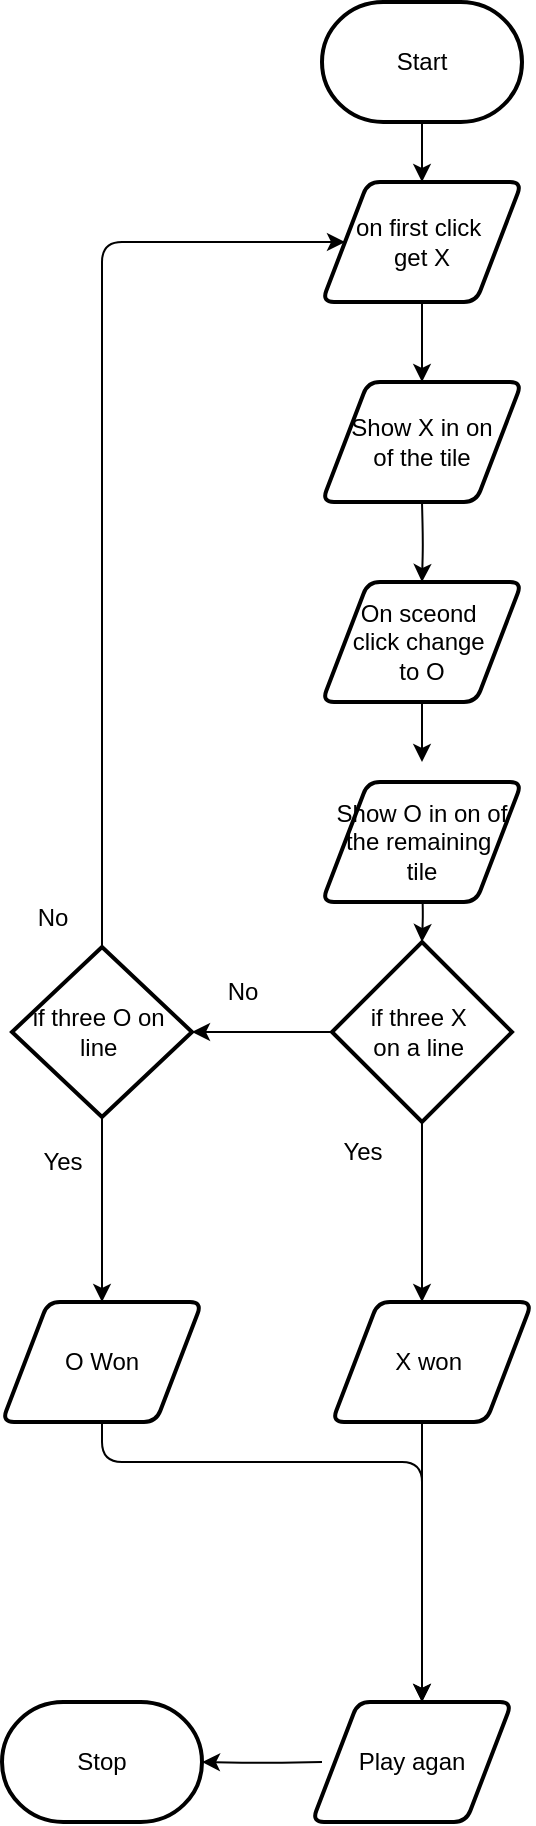 <mxfile>
    <diagram id="U1T4eQyHtadTqTjbiVYa" name="Page-1">
        <mxGraphModel dx="606" dy="563" grid="1" gridSize="10" guides="1" tooltips="1" connect="1" arrows="1" fold="1" page="1" pageScale="1" pageWidth="827" pageHeight="1169" math="0" shadow="0">
            <root>
                <mxCell id="0"/>
                <mxCell id="1" parent="0"/>
                <mxCell id="8" style="edgeStyle=orthogonalEdgeStyle;html=1;" parent="1" source="2" target="4" edge="1">
                    <mxGeometry relative="1" as="geometry"/>
                </mxCell>
                <mxCell id="2" value="Start" style="strokeWidth=2;html=1;shape=mxgraph.flowchart.terminator;whiteSpace=wrap;" parent="1" vertex="1">
                    <mxGeometry x="230" y="20" width="100" height="60" as="geometry"/>
                </mxCell>
                <mxCell id="3" value="Stop" style="strokeWidth=2;html=1;shape=mxgraph.flowchart.terminator;whiteSpace=wrap;" parent="1" vertex="1">
                    <mxGeometry x="70" y="870" width="100" height="60" as="geometry"/>
                </mxCell>
                <mxCell id="9" style="edgeStyle=orthogonalEdgeStyle;html=1;" parent="1" source="4" edge="1">
                    <mxGeometry relative="1" as="geometry">
                        <mxPoint x="280" y="210" as="targetPoint"/>
                    </mxGeometry>
                </mxCell>
                <mxCell id="4" value="on first click&amp;nbsp;&lt;br&gt;get X" style="shape=parallelogram;html=1;strokeWidth=2;perimeter=parallelogramPerimeter;whiteSpace=wrap;rounded=1;arcSize=12;size=0.23;" parent="1" vertex="1">
                    <mxGeometry x="230" y="110" width="100" height="60" as="geometry"/>
                </mxCell>
                <mxCell id="10" style="edgeStyle=orthogonalEdgeStyle;html=1;" parent="1" target="6" edge="1">
                    <mxGeometry relative="1" as="geometry">
                        <mxPoint x="280" y="270" as="sourcePoint"/>
                    </mxGeometry>
                </mxCell>
                <mxCell id="11" style="edgeStyle=orthogonalEdgeStyle;html=1;" parent="1" source="6" edge="1">
                    <mxGeometry relative="1" as="geometry">
                        <mxPoint x="280" y="400" as="targetPoint"/>
                    </mxGeometry>
                </mxCell>
                <mxCell id="6" value="On sceond&amp;nbsp;&lt;br&gt;click change&amp;nbsp;&lt;br&gt;to O" style="shape=parallelogram;html=1;strokeWidth=2;perimeter=parallelogramPerimeter;whiteSpace=wrap;rounded=1;arcSize=12;size=0.23;" parent="1" vertex="1">
                    <mxGeometry x="230" y="310" width="100" height="60" as="geometry"/>
                </mxCell>
                <mxCell id="40" style="edgeStyle=orthogonalEdgeStyle;html=1;" edge="1" parent="1" target="39">
                    <mxGeometry relative="1" as="geometry">
                        <mxPoint x="280" y="460" as="sourcePoint"/>
                    </mxGeometry>
                </mxCell>
                <mxCell id="27" style="edgeStyle=orthogonalEdgeStyle;html=1;" parent="1" edge="1">
                    <mxGeometry relative="1" as="geometry">
                        <mxPoint x="280" y="730" as="sourcePoint"/>
                        <mxPoint x="280" y="870" as="targetPoint"/>
                    </mxGeometry>
                </mxCell>
                <mxCell id="17" value="Yes" style="text;html=1;align=center;verticalAlign=middle;resizable=0;points=[];autosize=1;strokeColor=none;fillColor=none;" parent="1" vertex="1">
                    <mxGeometry x="230" y="580" width="40" height="30" as="geometry"/>
                </mxCell>
                <mxCell id="35" style="edgeStyle=orthogonalEdgeStyle;html=1;" parent="1" edge="1">
                    <mxGeometry relative="1" as="geometry">
                        <Array as="points">
                            <mxPoint x="120" y="750"/>
                            <mxPoint x="280" y="750"/>
                        </Array>
                        <mxPoint x="120" y="730" as="sourcePoint"/>
                        <mxPoint x="280" y="870" as="targetPoint"/>
                    </mxGeometry>
                </mxCell>
                <mxCell id="21" value="Yes" style="text;html=1;align=center;verticalAlign=middle;resizable=0;points=[];autosize=1;strokeColor=none;fillColor=none;" parent="1" vertex="1">
                    <mxGeometry x="80" y="585" width="40" height="30" as="geometry"/>
                </mxCell>
                <mxCell id="23" value="No" style="text;html=1;align=center;verticalAlign=middle;resizable=0;points=[];autosize=1;strokeColor=none;fillColor=none;" parent="1" vertex="1">
                    <mxGeometry x="75" y="462.5" width="40" height="30" as="geometry"/>
                </mxCell>
                <mxCell id="30" style="edgeStyle=orthogonalEdgeStyle;html=1;" parent="1" target="3" edge="1">
                    <mxGeometry relative="1" as="geometry">
                        <mxPoint x="230" y="900" as="sourcePoint"/>
                    </mxGeometry>
                </mxCell>
                <mxCell id="44" style="edgeStyle=orthogonalEdgeStyle;html=1;" edge="1" parent="1" source="36">
                    <mxGeometry relative="1" as="geometry">
                        <mxPoint x="120" y="670" as="targetPoint"/>
                    </mxGeometry>
                </mxCell>
                <mxCell id="45" style="edgeStyle=orthogonalEdgeStyle;html=1;" edge="1" parent="1" source="36" target="4">
                    <mxGeometry relative="1" as="geometry">
                        <Array as="points">
                            <mxPoint x="120" y="140"/>
                        </Array>
                    </mxGeometry>
                </mxCell>
                <mxCell id="36" value="if three O on&amp;nbsp;&lt;br&gt;line&amp;nbsp;" style="strokeWidth=2;html=1;shape=mxgraph.flowchart.decision;whiteSpace=wrap;" vertex="1" parent="1">
                    <mxGeometry x="75" y="492.5" width="90" height="85" as="geometry"/>
                </mxCell>
                <mxCell id="41" style="edgeStyle=orthogonalEdgeStyle;html=1;entryX=1;entryY=0.5;entryDx=0;entryDy=0;entryPerimeter=0;" edge="1" parent="1" source="39" target="36">
                    <mxGeometry relative="1" as="geometry"/>
                </mxCell>
                <mxCell id="43" style="edgeStyle=orthogonalEdgeStyle;html=1;" edge="1" parent="1" source="39">
                    <mxGeometry relative="1" as="geometry">
                        <mxPoint x="280" y="670" as="targetPoint"/>
                    </mxGeometry>
                </mxCell>
                <mxCell id="39" value="if three X&amp;nbsp;&lt;br&gt;on a line&amp;nbsp;" style="strokeWidth=2;html=1;shape=mxgraph.flowchart.decision;whiteSpace=wrap;" vertex="1" parent="1">
                    <mxGeometry x="235" y="490" width="90" height="90" as="geometry"/>
                </mxCell>
                <mxCell id="42" value="No" style="text;html=1;align=center;verticalAlign=middle;resizable=0;points=[];autosize=1;strokeColor=none;fillColor=none;" vertex="1" parent="1">
                    <mxGeometry x="170" y="500" width="40" height="30" as="geometry"/>
                </mxCell>
                <mxCell id="46" value="Show X in on&lt;br&gt;of the tile" style="shape=parallelogram;html=1;strokeWidth=2;perimeter=parallelogramPerimeter;whiteSpace=wrap;rounded=1;arcSize=12;size=0.23;" vertex="1" parent="1">
                    <mxGeometry x="230" y="210" width="100" height="60" as="geometry"/>
                </mxCell>
                <mxCell id="47" value="Show O in on of the remaining&amp;nbsp;&lt;br&gt;tile" style="shape=parallelogram;html=1;strokeWidth=2;perimeter=parallelogramPerimeter;whiteSpace=wrap;rounded=1;arcSize=12;size=0.23;" vertex="1" parent="1">
                    <mxGeometry x="230" y="410" width="100" height="60" as="geometry"/>
                </mxCell>
                <mxCell id="48" value="O Won" style="shape=parallelogram;html=1;strokeWidth=2;perimeter=parallelogramPerimeter;whiteSpace=wrap;rounded=1;arcSize=12;size=0.23;" vertex="1" parent="1">
                    <mxGeometry x="70" y="670" width="100" height="60" as="geometry"/>
                </mxCell>
                <mxCell id="49" value="X won&amp;nbsp;" style="shape=parallelogram;html=1;strokeWidth=2;perimeter=parallelogramPerimeter;whiteSpace=wrap;rounded=1;arcSize=12;size=0.23;" vertex="1" parent="1">
                    <mxGeometry x="235" y="670" width="100" height="60" as="geometry"/>
                </mxCell>
                <mxCell id="50" value="Play agan" style="shape=parallelogram;html=1;strokeWidth=2;perimeter=parallelogramPerimeter;whiteSpace=wrap;rounded=1;arcSize=12;size=0.23;" vertex="1" parent="1">
                    <mxGeometry x="225" y="870" width="100" height="60" as="geometry"/>
                </mxCell>
            </root>
        </mxGraphModel>
    </diagram>
</mxfile>